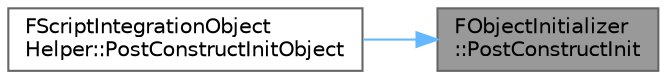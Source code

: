 digraph "FObjectInitializer::PostConstructInit"
{
 // INTERACTIVE_SVG=YES
 // LATEX_PDF_SIZE
  bgcolor="transparent";
  edge [fontname=Helvetica,fontsize=10,labelfontname=Helvetica,labelfontsize=10];
  node [fontname=Helvetica,fontsize=10,shape=box,height=0.2,width=0.4];
  rankdir="RL";
  Node1 [id="Node000001",label="FObjectInitializer\l::PostConstructInit",height=0.2,width=0.4,color="gray40", fillcolor="grey60", style="filled", fontcolor="black",tooltip="Finalizes a constructed UObject by initializing properties, instancing/initializing sub-objects,..."];
  Node1 -> Node2 [id="edge1_Node000001_Node000002",dir="back",color="steelblue1",style="solid",tooltip=" "];
  Node2 [id="Node000002",label="FScriptIntegrationObject\lHelper::PostConstructInitObject",height=0.2,width=0.4,color="grey40", fillcolor="white", style="filled",URL="$dc/ddb/classFScriptIntegrationObjectHelper.html#a40171ba9a3116985c280600f8e9318da",tooltip="Finalizes a constructed UObject by initializing properties, instancing & initializing sub-objects,..."];
}

